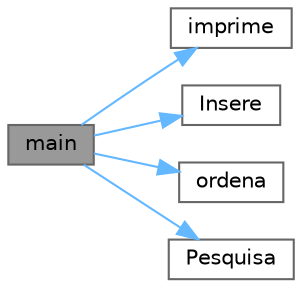 digraph "main"
{
 // LATEX_PDF_SIZE
  bgcolor="transparent";
  edge [fontname=Helvetica,fontsize=10,labelfontname=Helvetica,labelfontsize=10];
  node [fontname=Helvetica,fontsize=10,shape=box,height=0.2,width=0.4];
  rankdir="LR";
  Node1 [id="Node000001",label="main",height=0.2,width=0.4,color="gray40", fillcolor="grey60", style="filled", fontcolor="black",tooltip=" "];
  Node1 -> Node2 [id="edge1_Node000001_Node000002",color="steelblue1",style="solid",tooltip=" "];
  Node2 [id="Node000002",label="imprime",height=0.2,width=0.4,color="grey40", fillcolor="white", style="filled",URL="$_patricia_8h.html#a7972ee063ccef3ae545135a1803c37e4",tooltip=" "];
  Node1 -> Node3 [id="edge2_Node000001_Node000003",color="steelblue1",style="solid",tooltip=" "];
  Node3 [id="Node000003",label="Insere",height=0.2,width=0.4,color="grey40", fillcolor="white", style="filled",URL="$_patricia_8h.html#a833eb09ff625bd40e043ebbfc4316d71",tooltip=" "];
  Node1 -> Node4 [id="edge3_Node000001_Node000004",color="steelblue1",style="solid",tooltip=" "];
  Node4 [id="Node000004",label="ordena",height=0.2,width=0.4,color="grey40", fillcolor="white", style="filled",URL="$_patricia_8h.html#a77bbff431f3b86f58c7157a6c8ab54c6",tooltip=" "];
  Node1 -> Node5 [id="edge4_Node000001_Node000005",color="steelblue1",style="solid",tooltip=" "];
  Node5 [id="Node000005",label="Pesquisa",height=0.2,width=0.4,color="grey40", fillcolor="white", style="filled",URL="$_patricia_8h.html#a756ba1a4b7479131ecc7f2f42d2e83b8",tooltip=" "];
}
